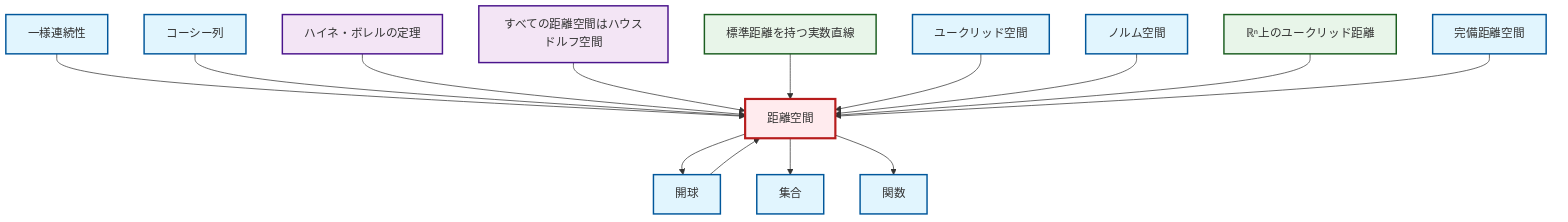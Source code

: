 graph TD
    classDef definition fill:#e1f5fe,stroke:#01579b,stroke-width:2px
    classDef theorem fill:#f3e5f5,stroke:#4a148c,stroke-width:2px
    classDef axiom fill:#fff3e0,stroke:#e65100,stroke-width:2px
    classDef example fill:#e8f5e9,stroke:#1b5e20,stroke-width:2px
    classDef current fill:#ffebee,stroke:#b71c1c,stroke-width:3px
    def-function["関数"]:::definition
    def-complete-metric-space["完備距離空間"]:::definition
    thm-heine-borel["ハイネ・ボレルの定理"]:::theorem
    def-uniform-continuity["一様連続性"]:::definition
    def-set["集合"]:::definition
    ex-euclidean-metric["ℝⁿ上のユークリッド距離"]:::example
    def-euclidean-space["ユークリッド空間"]:::definition
    def-normed-vector-space["ノルム空間"]:::definition
    ex-real-line-metric["標準距離を持つ実数直線"]:::example
    thm-metric-hausdorff["すべての距離空間はハウスドルフ空間"]:::theorem
    def-open-ball["開球"]:::definition
    def-cauchy-sequence["コーシー列"]:::definition
    def-metric-space["距離空間"]:::definition
    def-uniform-continuity --> def-metric-space
    def-cauchy-sequence --> def-metric-space
    thm-heine-borel --> def-metric-space
    def-open-ball --> def-metric-space
    thm-metric-hausdorff --> def-metric-space
    def-metric-space --> def-open-ball
    ex-real-line-metric --> def-metric-space
    def-euclidean-space --> def-metric-space
    def-normed-vector-space --> def-metric-space
    ex-euclidean-metric --> def-metric-space
    def-metric-space --> def-set
    def-metric-space --> def-function
    def-complete-metric-space --> def-metric-space
    class def-metric-space current